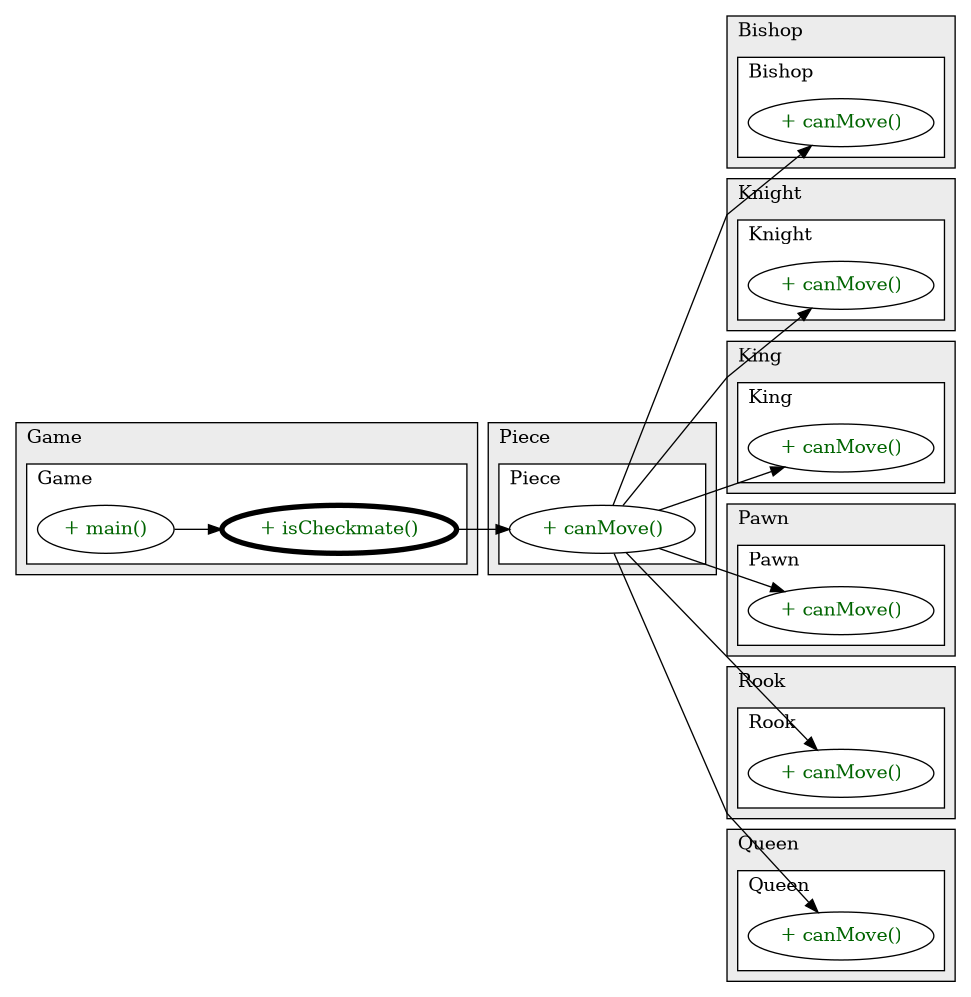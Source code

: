 @startuml

/' diagram meta data start
config=CallConfiguration;
{
  "rootMethod": "Game#isCheckmate()",
  "projectClassification": {
    "searchMode": "OpenProject", // OpenProject, AllProjects
    "includedProjects": "",
    "pathEndKeywords": "*.impl",
    "isClientPath": "",
    "isClientName": "",
    "isTestPath": "",
    "isTestName": "",
    "isMappingPath": "",
    "isMappingName": "",
    "isDataAccessPath": "",
    "isDataAccessName": "",
    "isDataStructurePath": "",
    "isDataStructureName": "",
    "isInterfaceStructuresPath": "",
    "isInterfaceStructuresName": "",
    "isEntryPointPath": "",
    "isEntryPointName": "",
    "treatFinalFieldsAsMandatory": false
  },
  "graphRestriction": {
    "classPackageExcludeFilter": "",
    "classPackageIncludeFilter": "",
    "classNameExcludeFilter": "",
    "classNameIncludeFilter": "",
    "methodNameExcludeFilter": "",
    "methodNameIncludeFilter": "",
    "removeByInheritance": "", // inheritance/annotation based filtering is done in a second step
    "removeByAnnotation": "",
    "removeByClassPackage": "", // cleanup the graph after inheritance/annotation based filtering is done
    "removeByClassName": "",
    "cutMappings": false,
    "cutEnum": true,
    "cutTests": true,
    "cutClient": true,
    "cutDataAccess": false,
    "cutInterfaceStructures": false,
    "cutDataStructures": false,
    "cutGetterAndSetter": true,
    "cutConstructors": true
  },
  "graphTraversal": {
    "forwardDepth": 3,
    "backwardDepth": 3,
    "classPackageExcludeFilter": "",
    "classPackageIncludeFilter": "",
    "classNameExcludeFilter": "",
    "classNameIncludeFilter": "",
    "methodNameExcludeFilter": "",
    "methodNameIncludeFilter": "",
    "hideMappings": false,
    "hideDataStructures": false,
    "hidePrivateMethods": true,
    "hideInterfaceCalls": true, // indirection: implementation -> interface (is hidden) -> implementation
    "onlyShowApplicationEntryPoints": false, // root node is included
    "useMethodCallsForStructureDiagram": "ForwardOnly" // ForwardOnly, BothDirections, No
  },
  "details": {
    "aggregation": "GroupByClass", // ByClass, GroupByClass, None
    "showMethodParametersTypes": false,
    "showMethodParametersNames": false,
    "showMethodReturnType": false,
    "showPackageLevels": 2,
    "showCallOrder": false,
    "edgeMode": "MethodsOnly", // TypesOnly, MethodsOnly, TypesAndMethods, MethodsAndDirectTypeUsage
    "showDetailedClassStructure": false
  },
  "rootClass": "Game",
  "extensionCallbackMethod": "" // qualified.class.name#methodName - signature: public static String method(String)
}
diagram meta data end '/



digraph g {
    rankdir="LR"
    splines=polyline
    

'nodes 
subgraph cluster_1990023133 { 
   	label=Bishop
	labeljust=l
	fillcolor="#ececec"
	style=filled
   
   subgraph cluster_2053276430 { 
   	label=Bishop
	labeljust=l
	fillcolor=white
	style=filled
   
   Bishop1990023133XXXcanMove1163750345[
	label="+ canMove()"
	style=filled
	fillcolor=white
	tooltip="Bishop

&#10;  Determines if the Bishop can move from its current position to a target position&#10;  on the chessboard according to chess rules.&#10; &#10;  @param fromRow the starting row of the Bishop.&#10;  @param fromCol the starting column of the Bishop.&#10;  @param toRow the target row for the Bishop.&#10;  @param toCol the target column for the Bishop.&#10;  @param board the current state of the chessboard represented as a 2D array of Pieces.&#10;  @param movethe last move made on the board, though not required for the Bishop's movement.&#10;  @return true if the move is valid, false otherwise.&#10; "
	fontcolor=darkgreen
];
} 
} 

subgraph cluster_2042963283 { 
   	label=Knight
	labeljust=l
	fillcolor="#ececec"
	style=filled
   
   subgraph cluster_545212146 { 
   	label=Knight
	labeljust=l
	fillcolor=white
	style=filled
   
   Knight2042963283XXXcanMove1163750345[
	label="+ canMove()"
	style=filled
	fillcolor=white
	tooltip="Knight

&#10;  Determines if the Knight can move from its current position to a target position&#10;  on the chessboard according to chess rules.&#10; &#10;  @param fromRow the starting row of the Knight.&#10;  @param fromCol the starting column of the Knight.&#10;  @param toRow the target row for the Knight.&#10;  @param toCol the target column for the Knight.&#10;  @param board the current state of the chessboard represented as a 2D array of Pieces.&#10;  @param movethe last move made on the board, though not required for the Knight's movement.&#10;  @return true if the move is valid, false otherwise.&#10; "
	fontcolor=darkgreen
];
} 
} 

subgraph cluster_2211858 { 
   	label=Game
	labeljust=l
	fillcolor="#ececec"
	style=filled
   
   subgraph cluster_1336445842 { 
   	label=Game
	labeljust=l
	fillcolor=white
	style=filled
   
   Game2211858XXXisCheckmate0[
	label="+ isCheckmate()"
	style=filled
	fillcolor=white
	tooltip="Game

&#10;  Determines if the game is in a checkmate state, where the current player has no legal moves and their king is in check.&#10; &#10;  @return True if checkmate is detected; false otherwise.&#10; "
	penwidth=4
	fontcolor=darkgreen
];

Game2211858XXXmain1859653459[
	label="+ main()"
	style=filled
	fillcolor=white
	tooltip="Game

&#10;  Main entry point for the chess game application.&#10;  Launches a new game instance.&#10; &#10;  @param args Command-line arguments (not used in this application)&#10; "
	fontcolor=darkgreen
];
} 
} 

subgraph cluster_2338743 { 
   	label=King
	labeljust=l
	fillcolor="#ececec"
	style=filled
   
   subgraph cluster_2026140558 { 
   	label=King
	labeljust=l
	fillcolor=white
	style=filled
   
   King2338743XXXcanMove1163750345[
	label="+ canMove()"
	style=filled
	fillcolor=white
	tooltip="King

&#10;  Determines if the King can move from its current position to a target position&#10;  on the chessboard according to chess rules, including castling.&#10; &#10;  @param fromRow the starting row of the King.&#10;  @param fromCol the starting column of the King.&#10;  @param toRow the target row for the King.&#10;  @param toCol the target column for the King.&#10;  @param board the current state of the chessboard represented as a 2D array of Pieces.&#10;  @param movethe last move made on the board, though not required for the King's movement.&#10;  @return true if the move is valid, false otherwise.&#10; "
	fontcolor=darkgreen
];
} 
} 

subgraph cluster_2480296 { 
   	label=Pawn
	labeljust=l
	fillcolor="#ececec"
	style=filled
   
   subgraph cluster_119366190 { 
   	label=Pawn
	labeljust=l
	fillcolor=white
	style=filled
   
   Pawn2480296XXXcanMove1163750345[
	label="+ canMove()"
	style=filled
	fillcolor=white
	tooltip="Pawn

&#10;  Determines if the Pawn can move from its current position to a target position&#10;  on the chessboard according to chess rules.&#10; &#10;  @param fromRow the starting row of the Pawn.&#10;  @param fromCol the starting column of the Pawn.&#10;  @param toRow the target row for the Pawn.&#10;  @param toCol the target column for the Pawn.&#10;  @param board the current state of the chessboard represented as a 2D array of Pieces.&#10;  @param movethe last move made on the board, used for en passant validation.&#10;  @return true if the move is valid, false otherwise.&#10; "
	fontcolor=darkgreen
];
} 
} 

subgraph cluster_2553081 { 
   	label=Rook
	labeljust=l
	fillcolor="#ececec"
	style=filled
   
   subgraph cluster_833055950 { 
   	label=Rook
	labeljust=l
	fillcolor=white
	style=filled
   
   Rook2553081XXXcanMove1163750345[
	label="+ canMove()"
	style=filled
	fillcolor=white
	tooltip="Rook

&#10;  Determines if the Rook can move from its current position to a target position&#10;  on the chessboard according to chess rules.&#10; &#10;  @param fromRow the starting row of the Rook.&#10;  @param fromCol the starting column of the Rook.&#10;  @param toRow the target row for the Rook.&#10;  @param toCol the target column for the Rook.&#10;  @param board the current state of the chessboard represented as a 2D array of Pieces.&#10;  @param movethe last move made on the board, though not required for the Rook's movement.&#10;  @return true if the move is valid, false otherwise.&#10; "
	fontcolor=darkgreen
];
} 
} 

subgraph cluster_77109966 { 
   	label=Piece
	labeljust=l
	fillcolor="#ececec"
	style=filled
   
   subgraph cluster_1768403026 { 
   	label=Piece
	labeljust=l
	fillcolor=white
	style=filled
   
   Piece77109966XXXcanMove1163750345[
	label="+ canMove()"
	style=filled
	fillcolor=white
	tooltip="Piece

/// Abstract method to validate if a piece can move from one position to another.&#10;/// Each specific piece type (Pawn, Rook, Knight, etc.) must implement its own&#10;/// movement rules by overriding this method.&#10;///&#10;/// @param fromRow The starting row of the move&#10;/// @param fromCol The starting column of the move&#10;/// @param toRow The destination row of the move&#10;/// @param toCol The destination column of the move&#10;/// @param board The current state of the chessboard&#10;/// @param move The move being attempted&#10;/// @return true if the move is valid, false otherwise"
	fontcolor=darkgreen
];
} 
} 

subgraph cluster_78391050 { 
   	label=Queen
	labeljust=l
	fillcolor="#ececec"
	style=filled
   
   subgraph cluster_1255951142 { 
   	label=Queen
	labeljust=l
	fillcolor=white
	style=filled
   
   Queen78391050XXXcanMove1163750345[
	label="+ canMove()"
	style=filled
	fillcolor=white
	tooltip="Queen

&#10;  Determines if the Queen can move from its current position to a target position&#10;  on the chessboard according to chess rules.&#10; &#10;  @param fromRow the starting row of the Queen.&#10;  @param fromCol the starting column of the Queen.&#10;  @param toRow the target row for the Queen.&#10;  @param toCol the target column for the Queen.&#10;  @param board the current state of the chessboard represented as a 2D array of Pieces.&#10;  @param movethe last move made on the board, though not required for the Queen's movement.&#10;  @return true if the move is valid, false otherwise.&#10; "
	fontcolor=darkgreen
];
} 
} 

'edges    
Game2211858XXXisCheckmate0 -> Piece77109966XXXcanMove1163750345;
Game2211858XXXmain1859653459 -> Game2211858XXXisCheckmate0;
Piece77109966XXXcanMove1163750345 -> Bishop1990023133XXXcanMove1163750345;
Piece77109966XXXcanMove1163750345 -> King2338743XXXcanMove1163750345;
Piece77109966XXXcanMove1163750345 -> Knight2042963283XXXcanMove1163750345;
Piece77109966XXXcanMove1163750345 -> Pawn2480296XXXcanMove1163750345;
Piece77109966XXXcanMove1163750345 -> Queen78391050XXXcanMove1163750345;
Piece77109966XXXcanMove1163750345 -> Rook2553081XXXcanMove1163750345;
    
}
@enduml